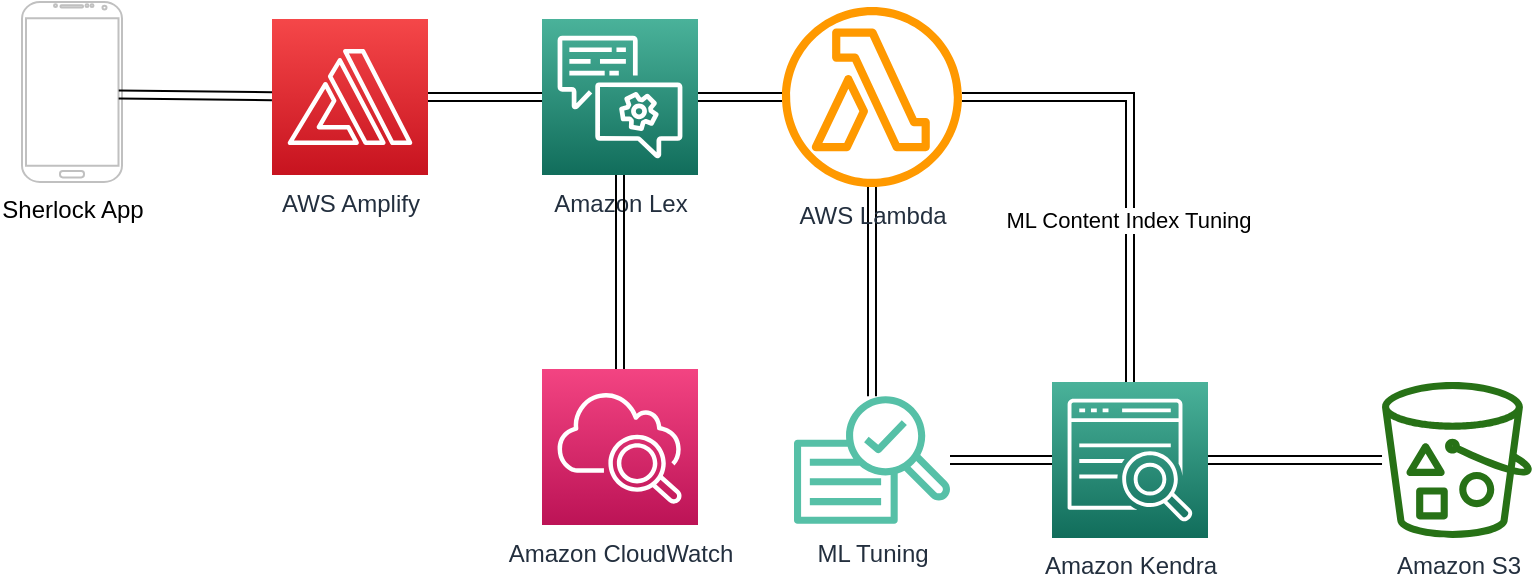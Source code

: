 <mxfile version="16.5.3" type="github"><diagram id="Ht1M8jgEwFfnCIfOTk4-" name="Page-1"><mxGraphModel dx="786" dy="1103" grid="1" gridSize="10" guides="1" tooltips="1" connect="1" arrows="1" fold="1" page="1" pageScale="1" pageWidth="1169" pageHeight="827" math="0" shadow="0"><root><mxCell id="0"/><mxCell id="1" parent="0"/><mxCell id="5N_v9Y2Ty6ePbkOeZ6zK-15" value="" style="edgeStyle=orthogonalEdgeStyle;shape=link;rounded=0;orthogonalLoop=1;jettySize=auto;html=1;" parent="1" source="UEzPUAAOIrF-is8g5C7q-78" target="5N_v9Y2Ty6ePbkOeZ6zK-12" edge="1"><mxGeometry relative="1" as="geometry"/></mxCell><mxCell id="UEzPUAAOIrF-is8g5C7q-78" value="Amazon S3" style="outlineConnect=0;fontColor=#232F3E;gradientColor=none;fillColor=#277116;strokeColor=none;dashed=0;verticalLabelPosition=bottom;verticalAlign=top;align=center;html=1;fontSize=12;fontStyle=0;aspect=fixed;pointerEvents=1;shape=mxgraph.aws4.bucket_with_objects;labelBackgroundColor=#ffffff;" parent="1" vertex="1"><mxGeometry x="750" y="530" width="75" height="78" as="geometry"/></mxCell><mxCell id="5N_v9Y2Ty6ePbkOeZ6zK-1" value="Sherlock App" style="verticalLabelPosition=bottom;verticalAlign=top;html=1;shadow=0;dashed=0;strokeWidth=1;shape=mxgraph.android.phone2;strokeColor=#c0c0c0;" parent="1" vertex="1"><mxGeometry x="70" y="340" width="50" height="90" as="geometry"/></mxCell><mxCell id="5N_v9Y2Ty6ePbkOeZ6zK-4" value="AWS Amplify" style="sketch=0;points=[[0,0,0],[0.25,0,0],[0.5,0,0],[0.75,0,0],[1,0,0],[0,1,0],[0.25,1,0],[0.5,1,0],[0.75,1,0],[1,1,0],[0,0.25,0],[0,0.5,0],[0,0.75,0],[1,0.25,0],[1,0.5,0],[1,0.75,0]];outlineConnect=0;fontColor=#232F3E;gradientColor=#F54749;gradientDirection=north;fillColor=#C7131F;strokeColor=#ffffff;dashed=0;verticalLabelPosition=bottom;verticalAlign=top;align=center;html=1;fontSize=12;fontStyle=0;aspect=fixed;shape=mxgraph.aws4.resourceIcon;resIcon=mxgraph.aws4.amplify;" parent="1" vertex="1"><mxGeometry x="195" y="348.5" width="78" height="78" as="geometry"/></mxCell><mxCell id="5N_v9Y2Ty6ePbkOeZ6zK-17" value="" style="edgeStyle=orthogonalEdgeStyle;shape=link;rounded=0;orthogonalLoop=1;jettySize=auto;html=1;" parent="1" source="5N_v9Y2Ty6ePbkOeZ6zK-6" target="5N_v9Y2Ty6ePbkOeZ6zK-13" edge="1"><mxGeometry relative="1" as="geometry"/></mxCell><mxCell id="5N_v9Y2Ty6ePbkOeZ6zK-22" style="edgeStyle=orthogonalEdgeStyle;shape=link;rounded=0;orthogonalLoop=1;jettySize=auto;html=1;" parent="1" source="5N_v9Y2Ty6ePbkOeZ6zK-6" target="5N_v9Y2Ty6ePbkOeZ6zK-12" edge="1"><mxGeometry relative="1" as="geometry"/></mxCell><mxCell id="5N_v9Y2Ty6ePbkOeZ6zK-23" value="ML Content Index Tuning" style="edgeLabel;html=1;align=center;verticalAlign=middle;resizable=0;points=[];" parent="5N_v9Y2Ty6ePbkOeZ6zK-22" vertex="1" connectable="0"><mxGeometry x="0.275" y="-1" relative="1" as="geometry"><mxPoint y="1" as="offset"/></mxGeometry></mxCell><mxCell id="5N_v9Y2Ty6ePbkOeZ6zK-6" value="AWS Lambda" style="sketch=0;outlineConnect=0;fontColor=#232F3E;gradientColor=none;fillColor=#FF9900;strokeColor=none;dashed=0;verticalLabelPosition=bottom;verticalAlign=top;align=center;html=1;fontSize=12;fontStyle=0;aspect=fixed;pointerEvents=1;shape=mxgraph.aws4.lambda_function;" parent="1" vertex="1"><mxGeometry x="450" y="342.5" width="90" height="90" as="geometry"/></mxCell><mxCell id="5N_v9Y2Ty6ePbkOeZ6zK-10" value="" style="endArrow=classic;startArrow=classic;html=1;rounded=0;shape=link;exitX=0.967;exitY=0.514;exitDx=0;exitDy=0;exitPerimeter=0;" parent="1" source="5N_v9Y2Ty6ePbkOeZ6zK-1" target="5N_v9Y2Ty6ePbkOeZ6zK-4" edge="1"><mxGeometry width="50" height="50" relative="1" as="geometry"><mxPoint x="160" y="570" as="sourcePoint"/><mxPoint x="210" y="520" as="targetPoint"/></mxGeometry></mxCell><mxCell id="5N_v9Y2Ty6ePbkOeZ6zK-11" value="" style="endArrow=classic;startArrow=classic;html=1;rounded=0;shape=link;exitX=1;exitY=0.5;exitDx=0;exitDy=0;exitPerimeter=0;" parent="1" source="5N_v9Y2Ty6ePbkOeZ6zK-4" target="5N_v9Y2Ty6ePbkOeZ6zK-6" edge="1"><mxGeometry width="50" height="50" relative="1" as="geometry"><mxPoint x="390" y="560" as="sourcePoint"/><mxPoint x="440" y="510" as="targetPoint"/></mxGeometry></mxCell><mxCell id="5N_v9Y2Ty6ePbkOeZ6zK-16" value="" style="edgeStyle=orthogonalEdgeStyle;shape=link;rounded=0;orthogonalLoop=1;jettySize=auto;html=1;" parent="1" source="5N_v9Y2Ty6ePbkOeZ6zK-12" target="5N_v9Y2Ty6ePbkOeZ6zK-13" edge="1"><mxGeometry relative="1" as="geometry"/></mxCell><mxCell id="5N_v9Y2Ty6ePbkOeZ6zK-12" value="Amazon Kendra" style="sketch=0;points=[[0,0,0],[0.25,0,0],[0.5,0,0],[0.75,0,0],[1,0,0],[0,1,0],[0.25,1,0],[0.5,1,0],[0.75,1,0],[1,1,0],[0,0.25,0],[0,0.5,0],[0,0.75,0],[1,0.25,0],[1,0.5,0],[1,0.75,0]];outlineConnect=0;fontColor=#232F3E;gradientColor=#4AB29A;gradientDirection=north;fillColor=#116D5B;strokeColor=#ffffff;dashed=0;verticalLabelPosition=bottom;verticalAlign=top;align=center;html=1;fontSize=12;fontStyle=0;aspect=fixed;shape=mxgraph.aws4.resourceIcon;resIcon=mxgraph.aws4.kendra;" parent="1" vertex="1"><mxGeometry x="585" y="530" width="78" height="78" as="geometry"/></mxCell><mxCell id="5N_v9Y2Ty6ePbkOeZ6zK-13" value="ML Tuning" style="sketch=0;outlineConnect=0;fontColor=#232F3E;gradientColor=none;fillColor=#56C0A7;strokeColor=none;dashed=0;verticalLabelPosition=bottom;verticalAlign=top;align=center;html=1;fontSize=12;fontStyle=0;aspect=fixed;pointerEvents=1;shape=mxgraph.aws4.sagemaker_train;" parent="1" vertex="1"><mxGeometry x="456" y="536.5" width="78" height="65" as="geometry"/></mxCell><mxCell id="5N_v9Y2Ty6ePbkOeZ6zK-14" value="Amazon Lex" style="sketch=0;points=[[0,0,0],[0.25,0,0],[0.5,0,0],[0.75,0,0],[1,0,0],[0,1,0],[0.25,1,0],[0.5,1,0],[0.75,1,0],[1,1,0],[0,0.25,0],[0,0.5,0],[0,0.75,0],[1,0.25,0],[1,0.5,0],[1,0.75,0]];outlineConnect=0;fontColor=#232F3E;gradientColor=#4AB29A;gradientDirection=north;fillColor=#116D5B;strokeColor=#ffffff;dashed=0;verticalLabelPosition=bottom;verticalAlign=top;align=center;html=1;fontSize=12;fontStyle=0;aspect=fixed;shape=mxgraph.aws4.resourceIcon;resIcon=mxgraph.aws4.lex;" parent="1" vertex="1"><mxGeometry x="330" y="348.5" width="78" height="78" as="geometry"/></mxCell><mxCell id="5N_v9Y2Ty6ePbkOeZ6zK-20" value="" style="edgeStyle=orthogonalEdgeStyle;shape=link;rounded=0;orthogonalLoop=1;jettySize=auto;html=1;" parent="1" source="5N_v9Y2Ty6ePbkOeZ6zK-19" target="5N_v9Y2Ty6ePbkOeZ6zK-14" edge="1"><mxGeometry relative="1" as="geometry"/></mxCell><mxCell id="5N_v9Y2Ty6ePbkOeZ6zK-19" value="Amazon CloudWatch" style="sketch=0;points=[[0,0,0],[0.25,0,0],[0.5,0,0],[0.75,0,0],[1,0,0],[0,1,0],[0.25,1,0],[0.5,1,0],[0.75,1,0],[1,1,0],[0,0.25,0],[0,0.5,0],[0,0.75,0],[1,0.25,0],[1,0.5,0],[1,0.75,0]];points=[[0,0,0],[0.25,0,0],[0.5,0,0],[0.75,0,0],[1,0,0],[0,1,0],[0.25,1,0],[0.5,1,0],[0.75,1,0],[1,1,0],[0,0.25,0],[0,0.5,0],[0,0.75,0],[1,0.25,0],[1,0.5,0],[1,0.75,0]];outlineConnect=0;fontColor=#232F3E;gradientColor=#F34482;gradientDirection=north;fillColor=#BC1356;strokeColor=#ffffff;dashed=0;verticalLabelPosition=bottom;verticalAlign=top;align=center;html=1;fontSize=12;fontStyle=0;aspect=fixed;shape=mxgraph.aws4.resourceIcon;resIcon=mxgraph.aws4.cloudwatch_2;" parent="1" vertex="1"><mxGeometry x="330" y="523.5" width="78" height="78" as="geometry"/></mxCell></root></mxGraphModel></diagram></mxfile>